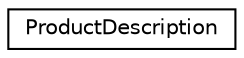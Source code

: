 digraph "Graphical Class Hierarchy"
{
  edge [fontname="Helvetica",fontsize="10",labelfontname="Helvetica",labelfontsize="10"];
  node [fontname="Helvetica",fontsize="10",shape=record];
  rankdir="LR";
  Node0 [label="ProductDescription",height=0.2,width=0.4,color="black", fillcolor="white", style="filled",URL="$class_app_1_1_product_1_1_product_description.html"];
}
